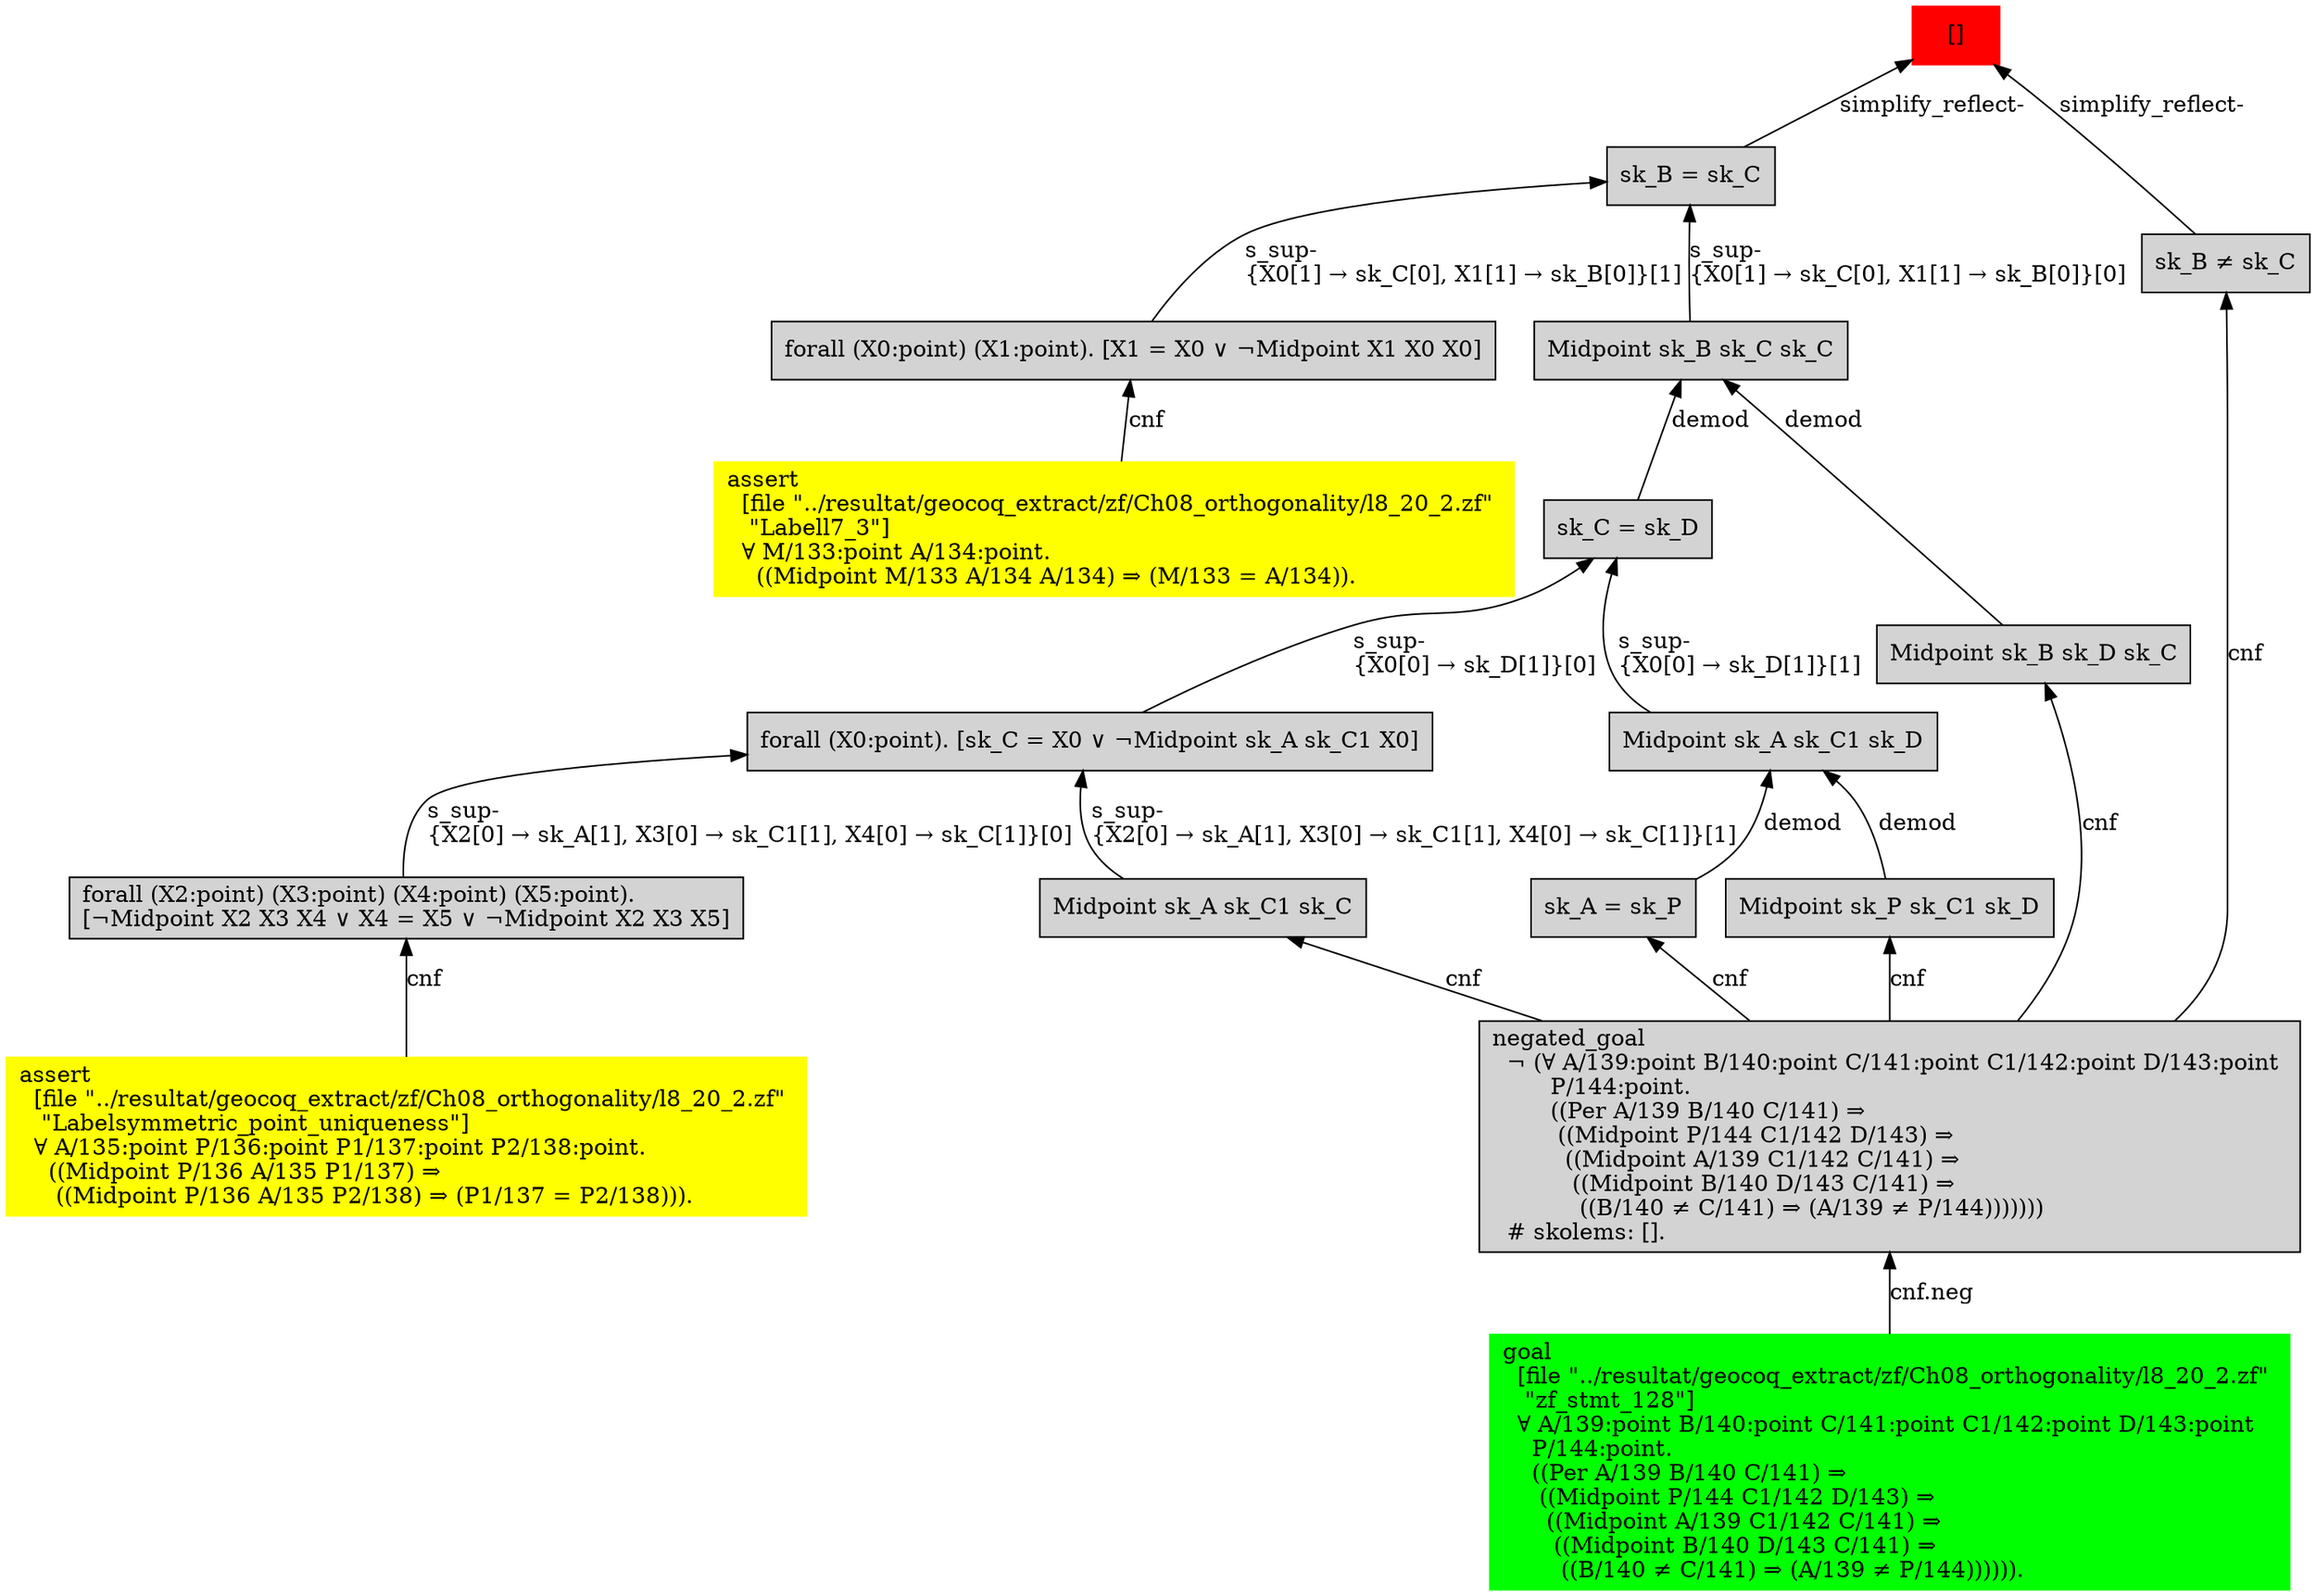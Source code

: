 digraph "unsat_graph" {
  vertex_0 [color=red, label="[]", shape=box, style=filled];
  vertex_0 -> vertex_1 [label="simplify_reflect-", dir="back"];
  vertex_1 [shape=box, label="sk_B ≠ sk_C\l", style=filled];
  vertex_1 -> vertex_2 [label="cnf", dir="back"];
  vertex_2 [shape=box, label="negated_goal\l  ¬ (∀ A/139:point B/140:point C/141:point C1/142:point D/143:point \l        P/144:point.\l        ((Per A/139 B/140 C/141) ⇒\l         ((Midpoint P/144 C1/142 D/143) ⇒\l          ((Midpoint A/139 C1/142 C/141) ⇒\l           ((Midpoint B/140 D/143 C/141) ⇒\l            ((B/140 ≠ C/141) ⇒ (A/139 ≠ P/144)))))))\l  # skolems: [].\l", style=filled];
  vertex_2 -> vertex_3 [label="cnf.neg", dir="back"];
  vertex_3 [color=green, shape=box, label="goal\l  [file \"../resultat/geocoq_extract/zf/Ch08_orthogonality/l8_20_2.zf\" \l   \"zf_stmt_128\"]\l  ∀ A/139:point B/140:point C/141:point C1/142:point D/143:point \l    P/144:point.\l    ((Per A/139 B/140 C/141) ⇒\l     ((Midpoint P/144 C1/142 D/143) ⇒\l      ((Midpoint A/139 C1/142 C/141) ⇒\l       ((Midpoint B/140 D/143 C/141) ⇒\l        ((B/140 ≠ C/141) ⇒ (A/139 ≠ P/144)))))).\l", style=filled];
  vertex_0 -> vertex_4 [label="simplify_reflect-", dir="back"];
  vertex_4 [shape=box, label="sk_B = sk_C\l", style=filled];
  vertex_4 -> vertex_5 [label="s_sup-\l\{X0[1] → sk_C[0], X1[1] → sk_B[0]\}[1]\l", dir="back"];
  vertex_5 [shape=box, label="forall (X0:point) (X1:point). [X1 = X0 ∨ ¬Midpoint X1 X0 X0]\l", style=filled];
  vertex_5 -> vertex_6 [label="cnf", dir="back"];
  vertex_6 [color=yellow, shape=box, label="assert\l  [file \"../resultat/geocoq_extract/zf/Ch08_orthogonality/l8_20_2.zf\" \l   \"Labell7_3\"]\l  ∀ M/133:point A/134:point.\l    ((Midpoint M/133 A/134 A/134) ⇒ (M/133 = A/134)).\l", style=filled];
  vertex_4 -> vertex_7 [label="s_sup-\l\{X0[1] → sk_C[0], X1[1] → sk_B[0]\}[0]\l", dir="back"];
  vertex_7 [shape=box, label="Midpoint sk_B sk_C sk_C\l", style=filled];
  vertex_7 -> vertex_8 [label="demod", dir="back"];
  vertex_8 [shape=box, label="sk_C = sk_D\l", style=filled];
  vertex_8 -> vertex_9 [label="s_sup-\l\{X0[0] → sk_D[1]\}[0]\l", dir="back"];
  vertex_9 [shape=box, label="forall (X0:point). [sk_C = X0 ∨ ¬Midpoint sk_A sk_C1 X0]\l", style=filled];
  vertex_9 -> vertex_10 [label="s_sup-\l\{X2[0] → sk_A[1], X3[0] → sk_C1[1], X4[0] → sk_C[1]\}[0]\l", dir="back"];
  vertex_10 [shape=box, label="forall (X2:point) (X3:point) (X4:point) (X5:point).\l[¬Midpoint X2 X3 X4 ∨ X4 = X5 ∨ ¬Midpoint X2 X3 X5]\l", style=filled];
  vertex_10 -> vertex_11 [label="cnf", dir="back"];
  vertex_11 [color=yellow, shape=box, label="assert\l  [file \"../resultat/geocoq_extract/zf/Ch08_orthogonality/l8_20_2.zf\" \l   \"Labelsymmetric_point_uniqueness\"]\l  ∀ A/135:point P/136:point P1/137:point P2/138:point.\l    ((Midpoint P/136 A/135 P1/137) ⇒\l     ((Midpoint P/136 A/135 P2/138) ⇒ (P1/137 = P2/138))).\l", style=filled];
  vertex_9 -> vertex_12 [label="s_sup-\l\{X2[0] → sk_A[1], X3[0] → sk_C1[1], X4[0] → sk_C[1]\}[1]\l", dir="back"];
  vertex_12 [shape=box, label="Midpoint sk_A sk_C1 sk_C\l", style=filled];
  vertex_12 -> vertex_2 [label="cnf", dir="back"];
  vertex_8 -> vertex_13 [label="s_sup-\l\{X0[0] → sk_D[1]\}[1]\l", dir="back"];
  vertex_13 [shape=box, label="Midpoint sk_A sk_C1 sk_D\l", style=filled];
  vertex_13 -> vertex_14 [label="demod", dir="back"];
  vertex_14 [shape=box, label="sk_A = sk_P\l", style=filled];
  vertex_14 -> vertex_2 [label="cnf", dir="back"];
  vertex_13 -> vertex_15 [label="demod", dir="back"];
  vertex_15 [shape=box, label="Midpoint sk_P sk_C1 sk_D\l", style=filled];
  vertex_15 -> vertex_2 [label="cnf", dir="back"];
  vertex_7 -> vertex_16 [label="demod", dir="back"];
  vertex_16 [shape=box, label="Midpoint sk_B sk_D sk_C\l", style=filled];
  vertex_16 -> vertex_2 [label="cnf", dir="back"];
  }


